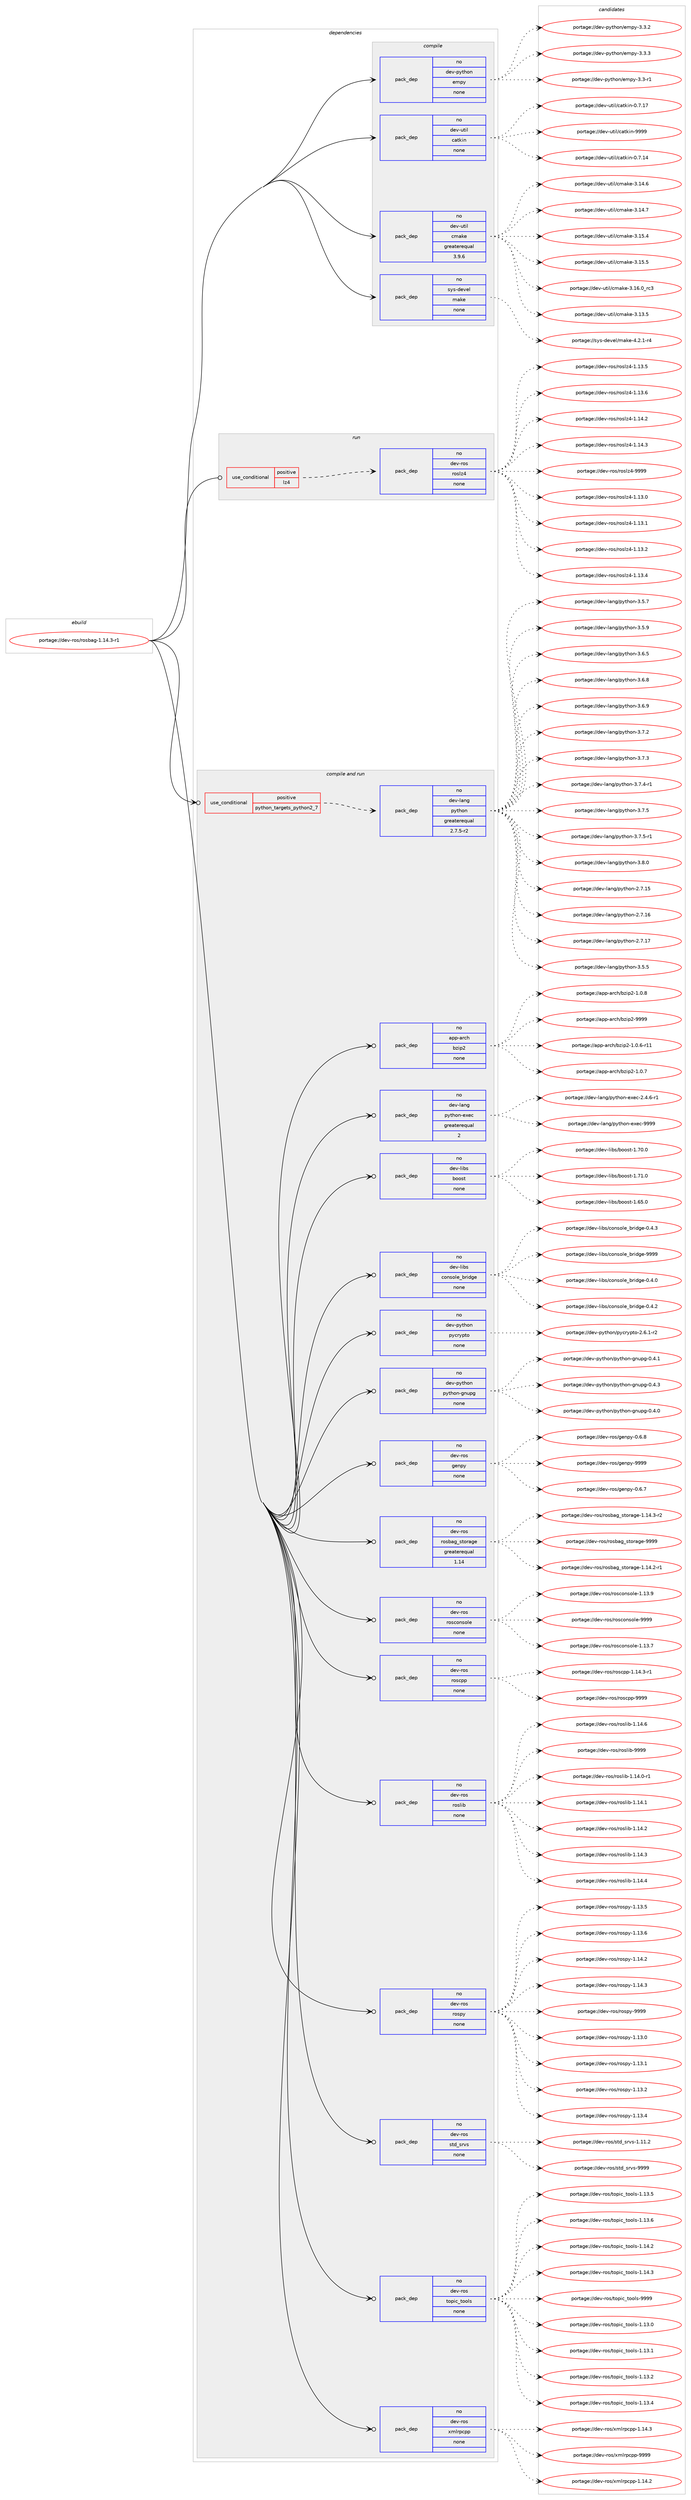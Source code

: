digraph prolog {

# *************
# Graph options
# *************

newrank=true;
concentrate=true;
compound=true;
graph [rankdir=LR,fontname=Helvetica,fontsize=10,ranksep=1.5];#, ranksep=2.5, nodesep=0.2];
edge  [arrowhead=vee];
node  [fontname=Helvetica,fontsize=10];

# **********
# The ebuild
# **********

subgraph cluster_leftcol {
color=gray;
rank=same;
label=<<i>ebuild</i>>;
id [label="portage://dev-ros/rosbag-1.14.3-r1", color=red, width=4, href="../dev-ros/rosbag-1.14.3-r1.svg"];
}

# ****************
# The dependencies
# ****************

subgraph cluster_midcol {
color=gray;
label=<<i>dependencies</i>>;
subgraph cluster_compile {
fillcolor="#eeeeee";
style=filled;
label=<<i>compile</i>>;
subgraph pack147929 {
dependency195119 [label=<<TABLE BORDER="0" CELLBORDER="1" CELLSPACING="0" CELLPADDING="4" WIDTH="220"><TR><TD ROWSPAN="6" CELLPADDING="30">pack_dep</TD></TR><TR><TD WIDTH="110">no</TD></TR><TR><TD>dev-python</TD></TR><TR><TD>empy</TD></TR><TR><TD>none</TD></TR><TR><TD></TD></TR></TABLE>>, shape=none, color=blue];
}
id:e -> dependency195119:w [weight=20,style="solid",arrowhead="vee"];
subgraph pack147930 {
dependency195120 [label=<<TABLE BORDER="0" CELLBORDER="1" CELLSPACING="0" CELLPADDING="4" WIDTH="220"><TR><TD ROWSPAN="6" CELLPADDING="30">pack_dep</TD></TR><TR><TD WIDTH="110">no</TD></TR><TR><TD>dev-util</TD></TR><TR><TD>catkin</TD></TR><TR><TD>none</TD></TR><TR><TD></TD></TR></TABLE>>, shape=none, color=blue];
}
id:e -> dependency195120:w [weight=20,style="solid",arrowhead="vee"];
subgraph pack147931 {
dependency195121 [label=<<TABLE BORDER="0" CELLBORDER="1" CELLSPACING="0" CELLPADDING="4" WIDTH="220"><TR><TD ROWSPAN="6" CELLPADDING="30">pack_dep</TD></TR><TR><TD WIDTH="110">no</TD></TR><TR><TD>dev-util</TD></TR><TR><TD>cmake</TD></TR><TR><TD>greaterequal</TD></TR><TR><TD>3.9.6</TD></TR></TABLE>>, shape=none, color=blue];
}
id:e -> dependency195121:w [weight=20,style="solid",arrowhead="vee"];
subgraph pack147932 {
dependency195122 [label=<<TABLE BORDER="0" CELLBORDER="1" CELLSPACING="0" CELLPADDING="4" WIDTH="220"><TR><TD ROWSPAN="6" CELLPADDING="30">pack_dep</TD></TR><TR><TD WIDTH="110">no</TD></TR><TR><TD>sys-devel</TD></TR><TR><TD>make</TD></TR><TR><TD>none</TD></TR><TR><TD></TD></TR></TABLE>>, shape=none, color=blue];
}
id:e -> dependency195122:w [weight=20,style="solid",arrowhead="vee"];
}
subgraph cluster_compileandrun {
fillcolor="#eeeeee";
style=filled;
label=<<i>compile and run</i>>;
subgraph cond43762 {
dependency195123 [label=<<TABLE BORDER="0" CELLBORDER="1" CELLSPACING="0" CELLPADDING="4"><TR><TD ROWSPAN="3" CELLPADDING="10">use_conditional</TD></TR><TR><TD>positive</TD></TR><TR><TD>python_targets_python2_7</TD></TR></TABLE>>, shape=none, color=red];
subgraph pack147933 {
dependency195124 [label=<<TABLE BORDER="0" CELLBORDER="1" CELLSPACING="0" CELLPADDING="4" WIDTH="220"><TR><TD ROWSPAN="6" CELLPADDING="30">pack_dep</TD></TR><TR><TD WIDTH="110">no</TD></TR><TR><TD>dev-lang</TD></TR><TR><TD>python</TD></TR><TR><TD>greaterequal</TD></TR><TR><TD>2.7.5-r2</TD></TR></TABLE>>, shape=none, color=blue];
}
dependency195123:e -> dependency195124:w [weight=20,style="dashed",arrowhead="vee"];
}
id:e -> dependency195123:w [weight=20,style="solid",arrowhead="odotvee"];
subgraph pack147934 {
dependency195125 [label=<<TABLE BORDER="0" CELLBORDER="1" CELLSPACING="0" CELLPADDING="4" WIDTH="220"><TR><TD ROWSPAN="6" CELLPADDING="30">pack_dep</TD></TR><TR><TD WIDTH="110">no</TD></TR><TR><TD>app-arch</TD></TR><TR><TD>bzip2</TD></TR><TR><TD>none</TD></TR><TR><TD></TD></TR></TABLE>>, shape=none, color=blue];
}
id:e -> dependency195125:w [weight=20,style="solid",arrowhead="odotvee"];
subgraph pack147935 {
dependency195126 [label=<<TABLE BORDER="0" CELLBORDER="1" CELLSPACING="0" CELLPADDING="4" WIDTH="220"><TR><TD ROWSPAN="6" CELLPADDING="30">pack_dep</TD></TR><TR><TD WIDTH="110">no</TD></TR><TR><TD>dev-lang</TD></TR><TR><TD>python-exec</TD></TR><TR><TD>greaterequal</TD></TR><TR><TD>2</TD></TR></TABLE>>, shape=none, color=blue];
}
id:e -> dependency195126:w [weight=20,style="solid",arrowhead="odotvee"];
subgraph pack147936 {
dependency195127 [label=<<TABLE BORDER="0" CELLBORDER="1" CELLSPACING="0" CELLPADDING="4" WIDTH="220"><TR><TD ROWSPAN="6" CELLPADDING="30">pack_dep</TD></TR><TR><TD WIDTH="110">no</TD></TR><TR><TD>dev-libs</TD></TR><TR><TD>boost</TD></TR><TR><TD>none</TD></TR><TR><TD></TD></TR></TABLE>>, shape=none, color=blue];
}
id:e -> dependency195127:w [weight=20,style="solid",arrowhead="odotvee"];
subgraph pack147937 {
dependency195128 [label=<<TABLE BORDER="0" CELLBORDER="1" CELLSPACING="0" CELLPADDING="4" WIDTH="220"><TR><TD ROWSPAN="6" CELLPADDING="30">pack_dep</TD></TR><TR><TD WIDTH="110">no</TD></TR><TR><TD>dev-libs</TD></TR><TR><TD>console_bridge</TD></TR><TR><TD>none</TD></TR><TR><TD></TD></TR></TABLE>>, shape=none, color=blue];
}
id:e -> dependency195128:w [weight=20,style="solid",arrowhead="odotvee"];
subgraph pack147938 {
dependency195129 [label=<<TABLE BORDER="0" CELLBORDER="1" CELLSPACING="0" CELLPADDING="4" WIDTH="220"><TR><TD ROWSPAN="6" CELLPADDING="30">pack_dep</TD></TR><TR><TD WIDTH="110">no</TD></TR><TR><TD>dev-python</TD></TR><TR><TD>pycrypto</TD></TR><TR><TD>none</TD></TR><TR><TD></TD></TR></TABLE>>, shape=none, color=blue];
}
id:e -> dependency195129:w [weight=20,style="solid",arrowhead="odotvee"];
subgraph pack147939 {
dependency195130 [label=<<TABLE BORDER="0" CELLBORDER="1" CELLSPACING="0" CELLPADDING="4" WIDTH="220"><TR><TD ROWSPAN="6" CELLPADDING="30">pack_dep</TD></TR><TR><TD WIDTH="110">no</TD></TR><TR><TD>dev-python</TD></TR><TR><TD>python-gnupg</TD></TR><TR><TD>none</TD></TR><TR><TD></TD></TR></TABLE>>, shape=none, color=blue];
}
id:e -> dependency195130:w [weight=20,style="solid",arrowhead="odotvee"];
subgraph pack147940 {
dependency195131 [label=<<TABLE BORDER="0" CELLBORDER="1" CELLSPACING="0" CELLPADDING="4" WIDTH="220"><TR><TD ROWSPAN="6" CELLPADDING="30">pack_dep</TD></TR><TR><TD WIDTH="110">no</TD></TR><TR><TD>dev-ros</TD></TR><TR><TD>genpy</TD></TR><TR><TD>none</TD></TR><TR><TD></TD></TR></TABLE>>, shape=none, color=blue];
}
id:e -> dependency195131:w [weight=20,style="solid",arrowhead="odotvee"];
subgraph pack147941 {
dependency195132 [label=<<TABLE BORDER="0" CELLBORDER="1" CELLSPACING="0" CELLPADDING="4" WIDTH="220"><TR><TD ROWSPAN="6" CELLPADDING="30">pack_dep</TD></TR><TR><TD WIDTH="110">no</TD></TR><TR><TD>dev-ros</TD></TR><TR><TD>rosbag_storage</TD></TR><TR><TD>greaterequal</TD></TR><TR><TD>1.14</TD></TR></TABLE>>, shape=none, color=blue];
}
id:e -> dependency195132:w [weight=20,style="solid",arrowhead="odotvee"];
subgraph pack147942 {
dependency195133 [label=<<TABLE BORDER="0" CELLBORDER="1" CELLSPACING="0" CELLPADDING="4" WIDTH="220"><TR><TD ROWSPAN="6" CELLPADDING="30">pack_dep</TD></TR><TR><TD WIDTH="110">no</TD></TR><TR><TD>dev-ros</TD></TR><TR><TD>rosconsole</TD></TR><TR><TD>none</TD></TR><TR><TD></TD></TR></TABLE>>, shape=none, color=blue];
}
id:e -> dependency195133:w [weight=20,style="solid",arrowhead="odotvee"];
subgraph pack147943 {
dependency195134 [label=<<TABLE BORDER="0" CELLBORDER="1" CELLSPACING="0" CELLPADDING="4" WIDTH="220"><TR><TD ROWSPAN="6" CELLPADDING="30">pack_dep</TD></TR><TR><TD WIDTH="110">no</TD></TR><TR><TD>dev-ros</TD></TR><TR><TD>roscpp</TD></TR><TR><TD>none</TD></TR><TR><TD></TD></TR></TABLE>>, shape=none, color=blue];
}
id:e -> dependency195134:w [weight=20,style="solid",arrowhead="odotvee"];
subgraph pack147944 {
dependency195135 [label=<<TABLE BORDER="0" CELLBORDER="1" CELLSPACING="0" CELLPADDING="4" WIDTH="220"><TR><TD ROWSPAN="6" CELLPADDING="30">pack_dep</TD></TR><TR><TD WIDTH="110">no</TD></TR><TR><TD>dev-ros</TD></TR><TR><TD>roslib</TD></TR><TR><TD>none</TD></TR><TR><TD></TD></TR></TABLE>>, shape=none, color=blue];
}
id:e -> dependency195135:w [weight=20,style="solid",arrowhead="odotvee"];
subgraph pack147945 {
dependency195136 [label=<<TABLE BORDER="0" CELLBORDER="1" CELLSPACING="0" CELLPADDING="4" WIDTH="220"><TR><TD ROWSPAN="6" CELLPADDING="30">pack_dep</TD></TR><TR><TD WIDTH="110">no</TD></TR><TR><TD>dev-ros</TD></TR><TR><TD>rospy</TD></TR><TR><TD>none</TD></TR><TR><TD></TD></TR></TABLE>>, shape=none, color=blue];
}
id:e -> dependency195136:w [weight=20,style="solid",arrowhead="odotvee"];
subgraph pack147946 {
dependency195137 [label=<<TABLE BORDER="0" CELLBORDER="1" CELLSPACING="0" CELLPADDING="4" WIDTH="220"><TR><TD ROWSPAN="6" CELLPADDING="30">pack_dep</TD></TR><TR><TD WIDTH="110">no</TD></TR><TR><TD>dev-ros</TD></TR><TR><TD>std_srvs</TD></TR><TR><TD>none</TD></TR><TR><TD></TD></TR></TABLE>>, shape=none, color=blue];
}
id:e -> dependency195137:w [weight=20,style="solid",arrowhead="odotvee"];
subgraph pack147947 {
dependency195138 [label=<<TABLE BORDER="0" CELLBORDER="1" CELLSPACING="0" CELLPADDING="4" WIDTH="220"><TR><TD ROWSPAN="6" CELLPADDING="30">pack_dep</TD></TR><TR><TD WIDTH="110">no</TD></TR><TR><TD>dev-ros</TD></TR><TR><TD>topic_tools</TD></TR><TR><TD>none</TD></TR><TR><TD></TD></TR></TABLE>>, shape=none, color=blue];
}
id:e -> dependency195138:w [weight=20,style="solid",arrowhead="odotvee"];
subgraph pack147948 {
dependency195139 [label=<<TABLE BORDER="0" CELLBORDER="1" CELLSPACING="0" CELLPADDING="4" WIDTH="220"><TR><TD ROWSPAN="6" CELLPADDING="30">pack_dep</TD></TR><TR><TD WIDTH="110">no</TD></TR><TR><TD>dev-ros</TD></TR><TR><TD>xmlrpcpp</TD></TR><TR><TD>none</TD></TR><TR><TD></TD></TR></TABLE>>, shape=none, color=blue];
}
id:e -> dependency195139:w [weight=20,style="solid",arrowhead="odotvee"];
}
subgraph cluster_run {
fillcolor="#eeeeee";
style=filled;
label=<<i>run</i>>;
subgraph cond43763 {
dependency195140 [label=<<TABLE BORDER="0" CELLBORDER="1" CELLSPACING="0" CELLPADDING="4"><TR><TD ROWSPAN="3" CELLPADDING="10">use_conditional</TD></TR><TR><TD>positive</TD></TR><TR><TD>lz4</TD></TR></TABLE>>, shape=none, color=red];
subgraph pack147949 {
dependency195141 [label=<<TABLE BORDER="0" CELLBORDER="1" CELLSPACING="0" CELLPADDING="4" WIDTH="220"><TR><TD ROWSPAN="6" CELLPADDING="30">pack_dep</TD></TR><TR><TD WIDTH="110">no</TD></TR><TR><TD>dev-ros</TD></TR><TR><TD>roslz4</TD></TR><TR><TD>none</TD></TR><TR><TD></TD></TR></TABLE>>, shape=none, color=blue];
}
dependency195140:e -> dependency195141:w [weight=20,style="dashed",arrowhead="vee"];
}
id:e -> dependency195140:w [weight=20,style="solid",arrowhead="odot"];
}
}

# **************
# The candidates
# **************

subgraph cluster_choices {
rank=same;
color=gray;
label=<<i>candidates</i>>;

subgraph choice147929 {
color=black;
nodesep=1;
choiceportage1001011184511212111610411111047101109112121455146514511449 [label="portage://dev-python/empy-3.3-r1", color=red, width=4,href="../dev-python/empy-3.3-r1.svg"];
choiceportage1001011184511212111610411111047101109112121455146514650 [label="portage://dev-python/empy-3.3.2", color=red, width=4,href="../dev-python/empy-3.3.2.svg"];
choiceportage1001011184511212111610411111047101109112121455146514651 [label="portage://dev-python/empy-3.3.3", color=red, width=4,href="../dev-python/empy-3.3.3.svg"];
dependency195119:e -> choiceportage1001011184511212111610411111047101109112121455146514511449:w [style=dotted,weight="100"];
dependency195119:e -> choiceportage1001011184511212111610411111047101109112121455146514650:w [style=dotted,weight="100"];
dependency195119:e -> choiceportage1001011184511212111610411111047101109112121455146514651:w [style=dotted,weight="100"];
}
subgraph choice147930 {
color=black;
nodesep=1;
choiceportage1001011184511711610510847999711610710511045484655464952 [label="portage://dev-util/catkin-0.7.14", color=red, width=4,href="../dev-util/catkin-0.7.14.svg"];
choiceportage1001011184511711610510847999711610710511045484655464955 [label="portage://dev-util/catkin-0.7.17", color=red, width=4,href="../dev-util/catkin-0.7.17.svg"];
choiceportage100101118451171161051084799971161071051104557575757 [label="portage://dev-util/catkin-9999", color=red, width=4,href="../dev-util/catkin-9999.svg"];
dependency195120:e -> choiceportage1001011184511711610510847999711610710511045484655464952:w [style=dotted,weight="100"];
dependency195120:e -> choiceportage1001011184511711610510847999711610710511045484655464955:w [style=dotted,weight="100"];
dependency195120:e -> choiceportage100101118451171161051084799971161071051104557575757:w [style=dotted,weight="100"];
}
subgraph choice147931 {
color=black;
nodesep=1;
choiceportage1001011184511711610510847991099710710145514649514653 [label="portage://dev-util/cmake-3.13.5", color=red, width=4,href="../dev-util/cmake-3.13.5.svg"];
choiceportage1001011184511711610510847991099710710145514649524654 [label="portage://dev-util/cmake-3.14.6", color=red, width=4,href="../dev-util/cmake-3.14.6.svg"];
choiceportage1001011184511711610510847991099710710145514649524655 [label="portage://dev-util/cmake-3.14.7", color=red, width=4,href="../dev-util/cmake-3.14.7.svg"];
choiceportage1001011184511711610510847991099710710145514649534652 [label="portage://dev-util/cmake-3.15.4", color=red, width=4,href="../dev-util/cmake-3.15.4.svg"];
choiceportage1001011184511711610510847991099710710145514649534653 [label="portage://dev-util/cmake-3.15.5", color=red, width=4,href="../dev-util/cmake-3.15.5.svg"];
choiceportage1001011184511711610510847991099710710145514649544648951149951 [label="portage://dev-util/cmake-3.16.0_rc3", color=red, width=4,href="../dev-util/cmake-3.16.0_rc3.svg"];
dependency195121:e -> choiceportage1001011184511711610510847991099710710145514649514653:w [style=dotted,weight="100"];
dependency195121:e -> choiceportage1001011184511711610510847991099710710145514649524654:w [style=dotted,weight="100"];
dependency195121:e -> choiceportage1001011184511711610510847991099710710145514649524655:w [style=dotted,weight="100"];
dependency195121:e -> choiceportage1001011184511711610510847991099710710145514649534652:w [style=dotted,weight="100"];
dependency195121:e -> choiceportage1001011184511711610510847991099710710145514649534653:w [style=dotted,weight="100"];
dependency195121:e -> choiceportage1001011184511711610510847991099710710145514649544648951149951:w [style=dotted,weight="100"];
}
subgraph choice147932 {
color=black;
nodesep=1;
choiceportage1151211154510010111810110847109971071014552465046494511452 [label="portage://sys-devel/make-4.2.1-r4", color=red, width=4,href="../sys-devel/make-4.2.1-r4.svg"];
dependency195122:e -> choiceportage1151211154510010111810110847109971071014552465046494511452:w [style=dotted,weight="100"];
}
subgraph choice147933 {
color=black;
nodesep=1;
choiceportage10010111845108971101034711212111610411111045504655464953 [label="portage://dev-lang/python-2.7.15", color=red, width=4,href="../dev-lang/python-2.7.15.svg"];
choiceportage10010111845108971101034711212111610411111045504655464954 [label="portage://dev-lang/python-2.7.16", color=red, width=4,href="../dev-lang/python-2.7.16.svg"];
choiceportage10010111845108971101034711212111610411111045504655464955 [label="portage://dev-lang/python-2.7.17", color=red, width=4,href="../dev-lang/python-2.7.17.svg"];
choiceportage100101118451089711010347112121116104111110455146534653 [label="portage://dev-lang/python-3.5.5", color=red, width=4,href="../dev-lang/python-3.5.5.svg"];
choiceportage100101118451089711010347112121116104111110455146534655 [label="portage://dev-lang/python-3.5.7", color=red, width=4,href="../dev-lang/python-3.5.7.svg"];
choiceportage100101118451089711010347112121116104111110455146534657 [label="portage://dev-lang/python-3.5.9", color=red, width=4,href="../dev-lang/python-3.5.9.svg"];
choiceportage100101118451089711010347112121116104111110455146544653 [label="portage://dev-lang/python-3.6.5", color=red, width=4,href="../dev-lang/python-3.6.5.svg"];
choiceportage100101118451089711010347112121116104111110455146544656 [label="portage://dev-lang/python-3.6.8", color=red, width=4,href="../dev-lang/python-3.6.8.svg"];
choiceportage100101118451089711010347112121116104111110455146544657 [label="portage://dev-lang/python-3.6.9", color=red, width=4,href="../dev-lang/python-3.6.9.svg"];
choiceportage100101118451089711010347112121116104111110455146554650 [label="portage://dev-lang/python-3.7.2", color=red, width=4,href="../dev-lang/python-3.7.2.svg"];
choiceportage100101118451089711010347112121116104111110455146554651 [label="portage://dev-lang/python-3.7.3", color=red, width=4,href="../dev-lang/python-3.7.3.svg"];
choiceportage1001011184510897110103471121211161041111104551465546524511449 [label="portage://dev-lang/python-3.7.4-r1", color=red, width=4,href="../dev-lang/python-3.7.4-r1.svg"];
choiceportage100101118451089711010347112121116104111110455146554653 [label="portage://dev-lang/python-3.7.5", color=red, width=4,href="../dev-lang/python-3.7.5.svg"];
choiceportage1001011184510897110103471121211161041111104551465546534511449 [label="portage://dev-lang/python-3.7.5-r1", color=red, width=4,href="../dev-lang/python-3.7.5-r1.svg"];
choiceportage100101118451089711010347112121116104111110455146564648 [label="portage://dev-lang/python-3.8.0", color=red, width=4,href="../dev-lang/python-3.8.0.svg"];
dependency195124:e -> choiceportage10010111845108971101034711212111610411111045504655464953:w [style=dotted,weight="100"];
dependency195124:e -> choiceportage10010111845108971101034711212111610411111045504655464954:w [style=dotted,weight="100"];
dependency195124:e -> choiceportage10010111845108971101034711212111610411111045504655464955:w [style=dotted,weight="100"];
dependency195124:e -> choiceportage100101118451089711010347112121116104111110455146534653:w [style=dotted,weight="100"];
dependency195124:e -> choiceportage100101118451089711010347112121116104111110455146534655:w [style=dotted,weight="100"];
dependency195124:e -> choiceportage100101118451089711010347112121116104111110455146534657:w [style=dotted,weight="100"];
dependency195124:e -> choiceportage100101118451089711010347112121116104111110455146544653:w [style=dotted,weight="100"];
dependency195124:e -> choiceportage100101118451089711010347112121116104111110455146544656:w [style=dotted,weight="100"];
dependency195124:e -> choiceportage100101118451089711010347112121116104111110455146544657:w [style=dotted,weight="100"];
dependency195124:e -> choiceportage100101118451089711010347112121116104111110455146554650:w [style=dotted,weight="100"];
dependency195124:e -> choiceportage100101118451089711010347112121116104111110455146554651:w [style=dotted,weight="100"];
dependency195124:e -> choiceportage1001011184510897110103471121211161041111104551465546524511449:w [style=dotted,weight="100"];
dependency195124:e -> choiceportage100101118451089711010347112121116104111110455146554653:w [style=dotted,weight="100"];
dependency195124:e -> choiceportage1001011184510897110103471121211161041111104551465546534511449:w [style=dotted,weight="100"];
dependency195124:e -> choiceportage100101118451089711010347112121116104111110455146564648:w [style=dotted,weight="100"];
}
subgraph choice147934 {
color=black;
nodesep=1;
choiceportage97112112459711499104479812210511250454946484654451144949 [label="portage://app-arch/bzip2-1.0.6-r11", color=red, width=4,href="../app-arch/bzip2-1.0.6-r11.svg"];
choiceportage97112112459711499104479812210511250454946484655 [label="portage://app-arch/bzip2-1.0.7", color=red, width=4,href="../app-arch/bzip2-1.0.7.svg"];
choiceportage97112112459711499104479812210511250454946484656 [label="portage://app-arch/bzip2-1.0.8", color=red, width=4,href="../app-arch/bzip2-1.0.8.svg"];
choiceportage971121124597114991044798122105112504557575757 [label="portage://app-arch/bzip2-9999", color=red, width=4,href="../app-arch/bzip2-9999.svg"];
dependency195125:e -> choiceportage97112112459711499104479812210511250454946484654451144949:w [style=dotted,weight="100"];
dependency195125:e -> choiceportage97112112459711499104479812210511250454946484655:w [style=dotted,weight="100"];
dependency195125:e -> choiceportage97112112459711499104479812210511250454946484656:w [style=dotted,weight="100"];
dependency195125:e -> choiceportage971121124597114991044798122105112504557575757:w [style=dotted,weight="100"];
}
subgraph choice147935 {
color=black;
nodesep=1;
choiceportage10010111845108971101034711212111610411111045101120101994550465246544511449 [label="portage://dev-lang/python-exec-2.4.6-r1", color=red, width=4,href="../dev-lang/python-exec-2.4.6-r1.svg"];
choiceportage10010111845108971101034711212111610411111045101120101994557575757 [label="portage://dev-lang/python-exec-9999", color=red, width=4,href="../dev-lang/python-exec-9999.svg"];
dependency195126:e -> choiceportage10010111845108971101034711212111610411111045101120101994550465246544511449:w [style=dotted,weight="100"];
dependency195126:e -> choiceportage10010111845108971101034711212111610411111045101120101994557575757:w [style=dotted,weight="100"];
}
subgraph choice147936 {
color=black;
nodesep=1;
choiceportage1001011184510810598115479811111111511645494654534648 [label="portage://dev-libs/boost-1.65.0", color=red, width=4,href="../dev-libs/boost-1.65.0.svg"];
choiceportage1001011184510810598115479811111111511645494655484648 [label="portage://dev-libs/boost-1.70.0", color=red, width=4,href="../dev-libs/boost-1.70.0.svg"];
choiceportage1001011184510810598115479811111111511645494655494648 [label="portage://dev-libs/boost-1.71.0", color=red, width=4,href="../dev-libs/boost-1.71.0.svg"];
dependency195127:e -> choiceportage1001011184510810598115479811111111511645494654534648:w [style=dotted,weight="100"];
dependency195127:e -> choiceportage1001011184510810598115479811111111511645494655484648:w [style=dotted,weight="100"];
dependency195127:e -> choiceportage1001011184510810598115479811111111511645494655494648:w [style=dotted,weight="100"];
}
subgraph choice147937 {
color=black;
nodesep=1;
choiceportage100101118451081059811547991111101151111081019598114105100103101454846524648 [label="portage://dev-libs/console_bridge-0.4.0", color=red, width=4,href="../dev-libs/console_bridge-0.4.0.svg"];
choiceportage100101118451081059811547991111101151111081019598114105100103101454846524650 [label="portage://dev-libs/console_bridge-0.4.2", color=red, width=4,href="../dev-libs/console_bridge-0.4.2.svg"];
choiceportage100101118451081059811547991111101151111081019598114105100103101454846524651 [label="portage://dev-libs/console_bridge-0.4.3", color=red, width=4,href="../dev-libs/console_bridge-0.4.3.svg"];
choiceportage1001011184510810598115479911111011511110810195981141051001031014557575757 [label="portage://dev-libs/console_bridge-9999", color=red, width=4,href="../dev-libs/console_bridge-9999.svg"];
dependency195128:e -> choiceportage100101118451081059811547991111101151111081019598114105100103101454846524648:w [style=dotted,weight="100"];
dependency195128:e -> choiceportage100101118451081059811547991111101151111081019598114105100103101454846524650:w [style=dotted,weight="100"];
dependency195128:e -> choiceportage100101118451081059811547991111101151111081019598114105100103101454846524651:w [style=dotted,weight="100"];
dependency195128:e -> choiceportage1001011184510810598115479911111011511110810195981141051001031014557575757:w [style=dotted,weight="100"];
}
subgraph choice147938 {
color=black;
nodesep=1;
choiceportage1001011184511212111610411111047112121991141211121161114550465446494511450 [label="portage://dev-python/pycrypto-2.6.1-r2", color=red, width=4,href="../dev-python/pycrypto-2.6.1-r2.svg"];
dependency195129:e -> choiceportage1001011184511212111610411111047112121991141211121161114550465446494511450:w [style=dotted,weight="100"];
}
subgraph choice147939 {
color=black;
nodesep=1;
choiceportage100101118451121211161041111104711212111610411111045103110117112103454846524648 [label="portage://dev-python/python-gnupg-0.4.0", color=red, width=4,href="../dev-python/python-gnupg-0.4.0.svg"];
choiceportage100101118451121211161041111104711212111610411111045103110117112103454846524649 [label="portage://dev-python/python-gnupg-0.4.1", color=red, width=4,href="../dev-python/python-gnupg-0.4.1.svg"];
choiceportage100101118451121211161041111104711212111610411111045103110117112103454846524651 [label="portage://dev-python/python-gnupg-0.4.3", color=red, width=4,href="../dev-python/python-gnupg-0.4.3.svg"];
dependency195130:e -> choiceportage100101118451121211161041111104711212111610411111045103110117112103454846524648:w [style=dotted,weight="100"];
dependency195130:e -> choiceportage100101118451121211161041111104711212111610411111045103110117112103454846524649:w [style=dotted,weight="100"];
dependency195130:e -> choiceportage100101118451121211161041111104711212111610411111045103110117112103454846524651:w [style=dotted,weight="100"];
}
subgraph choice147940 {
color=black;
nodesep=1;
choiceportage1001011184511411111547103101110112121454846544655 [label="portage://dev-ros/genpy-0.6.7", color=red, width=4,href="../dev-ros/genpy-0.6.7.svg"];
choiceportage1001011184511411111547103101110112121454846544656 [label="portage://dev-ros/genpy-0.6.8", color=red, width=4,href="../dev-ros/genpy-0.6.8.svg"];
choiceportage10010111845114111115471031011101121214557575757 [label="portage://dev-ros/genpy-9999", color=red, width=4,href="../dev-ros/genpy-9999.svg"];
dependency195131:e -> choiceportage1001011184511411111547103101110112121454846544655:w [style=dotted,weight="100"];
dependency195131:e -> choiceportage1001011184511411111547103101110112121454846544656:w [style=dotted,weight="100"];
dependency195131:e -> choiceportage10010111845114111115471031011101121214557575757:w [style=dotted,weight="100"];
}
subgraph choice147941 {
color=black;
nodesep=1;
choiceportage100101118451141111154711411111598971039511511611111497103101454946495246504511449 [label="portage://dev-ros/rosbag_storage-1.14.2-r1", color=red, width=4,href="../dev-ros/rosbag_storage-1.14.2-r1.svg"];
choiceportage100101118451141111154711411111598971039511511611111497103101454946495246514511450 [label="portage://dev-ros/rosbag_storage-1.14.3-r2", color=red, width=4,href="../dev-ros/rosbag_storage-1.14.3-r2.svg"];
choiceportage1001011184511411111547114111115989710395115116111114971031014557575757 [label="portage://dev-ros/rosbag_storage-9999", color=red, width=4,href="../dev-ros/rosbag_storage-9999.svg"];
dependency195132:e -> choiceportage100101118451141111154711411111598971039511511611111497103101454946495246504511449:w [style=dotted,weight="100"];
dependency195132:e -> choiceportage100101118451141111154711411111598971039511511611111497103101454946495246514511450:w [style=dotted,weight="100"];
dependency195132:e -> choiceportage1001011184511411111547114111115989710395115116111114971031014557575757:w [style=dotted,weight="100"];
}
subgraph choice147942 {
color=black;
nodesep=1;
choiceportage10010111845114111115471141111159911111011511110810145494649514655 [label="portage://dev-ros/rosconsole-1.13.7", color=red, width=4,href="../dev-ros/rosconsole-1.13.7.svg"];
choiceportage10010111845114111115471141111159911111011511110810145494649514657 [label="portage://dev-ros/rosconsole-1.13.9", color=red, width=4,href="../dev-ros/rosconsole-1.13.9.svg"];
choiceportage1001011184511411111547114111115991111101151111081014557575757 [label="portage://dev-ros/rosconsole-9999", color=red, width=4,href="../dev-ros/rosconsole-9999.svg"];
dependency195133:e -> choiceportage10010111845114111115471141111159911111011511110810145494649514655:w [style=dotted,weight="100"];
dependency195133:e -> choiceportage10010111845114111115471141111159911111011511110810145494649514657:w [style=dotted,weight="100"];
dependency195133:e -> choiceportage1001011184511411111547114111115991111101151111081014557575757:w [style=dotted,weight="100"];
}
subgraph choice147943 {
color=black;
nodesep=1;
choiceportage100101118451141111154711411111599112112454946495246514511449 [label="portage://dev-ros/roscpp-1.14.3-r1", color=red, width=4,href="../dev-ros/roscpp-1.14.3-r1.svg"];
choiceportage1001011184511411111547114111115991121124557575757 [label="portage://dev-ros/roscpp-9999", color=red, width=4,href="../dev-ros/roscpp-9999.svg"];
dependency195134:e -> choiceportage100101118451141111154711411111599112112454946495246514511449:w [style=dotted,weight="100"];
dependency195134:e -> choiceportage1001011184511411111547114111115991121124557575757:w [style=dotted,weight="100"];
}
subgraph choice147944 {
color=black;
nodesep=1;
choiceportage100101118451141111154711411111510810598454946495246484511449 [label="portage://dev-ros/roslib-1.14.0-r1", color=red, width=4,href="../dev-ros/roslib-1.14.0-r1.svg"];
choiceportage10010111845114111115471141111151081059845494649524649 [label="portage://dev-ros/roslib-1.14.1", color=red, width=4,href="../dev-ros/roslib-1.14.1.svg"];
choiceportage10010111845114111115471141111151081059845494649524650 [label="portage://dev-ros/roslib-1.14.2", color=red, width=4,href="../dev-ros/roslib-1.14.2.svg"];
choiceportage10010111845114111115471141111151081059845494649524651 [label="portage://dev-ros/roslib-1.14.3", color=red, width=4,href="../dev-ros/roslib-1.14.3.svg"];
choiceportage10010111845114111115471141111151081059845494649524652 [label="portage://dev-ros/roslib-1.14.4", color=red, width=4,href="../dev-ros/roslib-1.14.4.svg"];
choiceportage10010111845114111115471141111151081059845494649524654 [label="portage://dev-ros/roslib-1.14.6", color=red, width=4,href="../dev-ros/roslib-1.14.6.svg"];
choiceportage1001011184511411111547114111115108105984557575757 [label="portage://dev-ros/roslib-9999", color=red, width=4,href="../dev-ros/roslib-9999.svg"];
dependency195135:e -> choiceportage100101118451141111154711411111510810598454946495246484511449:w [style=dotted,weight="100"];
dependency195135:e -> choiceportage10010111845114111115471141111151081059845494649524649:w [style=dotted,weight="100"];
dependency195135:e -> choiceportage10010111845114111115471141111151081059845494649524650:w [style=dotted,weight="100"];
dependency195135:e -> choiceportage10010111845114111115471141111151081059845494649524651:w [style=dotted,weight="100"];
dependency195135:e -> choiceportage10010111845114111115471141111151081059845494649524652:w [style=dotted,weight="100"];
dependency195135:e -> choiceportage10010111845114111115471141111151081059845494649524654:w [style=dotted,weight="100"];
dependency195135:e -> choiceportage1001011184511411111547114111115108105984557575757:w [style=dotted,weight="100"];
}
subgraph choice147945 {
color=black;
nodesep=1;
choiceportage100101118451141111154711411111511212145494649514648 [label="portage://dev-ros/rospy-1.13.0", color=red, width=4,href="../dev-ros/rospy-1.13.0.svg"];
choiceportage100101118451141111154711411111511212145494649514649 [label="portage://dev-ros/rospy-1.13.1", color=red, width=4,href="../dev-ros/rospy-1.13.1.svg"];
choiceportage100101118451141111154711411111511212145494649514650 [label="portage://dev-ros/rospy-1.13.2", color=red, width=4,href="../dev-ros/rospy-1.13.2.svg"];
choiceportage100101118451141111154711411111511212145494649514652 [label="portage://dev-ros/rospy-1.13.4", color=red, width=4,href="../dev-ros/rospy-1.13.4.svg"];
choiceportage100101118451141111154711411111511212145494649514653 [label="portage://dev-ros/rospy-1.13.5", color=red, width=4,href="../dev-ros/rospy-1.13.5.svg"];
choiceportage100101118451141111154711411111511212145494649514654 [label="portage://dev-ros/rospy-1.13.6", color=red, width=4,href="../dev-ros/rospy-1.13.6.svg"];
choiceportage100101118451141111154711411111511212145494649524650 [label="portage://dev-ros/rospy-1.14.2", color=red, width=4,href="../dev-ros/rospy-1.14.2.svg"];
choiceportage100101118451141111154711411111511212145494649524651 [label="portage://dev-ros/rospy-1.14.3", color=red, width=4,href="../dev-ros/rospy-1.14.3.svg"];
choiceportage10010111845114111115471141111151121214557575757 [label="portage://dev-ros/rospy-9999", color=red, width=4,href="../dev-ros/rospy-9999.svg"];
dependency195136:e -> choiceportage100101118451141111154711411111511212145494649514648:w [style=dotted,weight="100"];
dependency195136:e -> choiceportage100101118451141111154711411111511212145494649514649:w [style=dotted,weight="100"];
dependency195136:e -> choiceportage100101118451141111154711411111511212145494649514650:w [style=dotted,weight="100"];
dependency195136:e -> choiceportage100101118451141111154711411111511212145494649514652:w [style=dotted,weight="100"];
dependency195136:e -> choiceportage100101118451141111154711411111511212145494649514653:w [style=dotted,weight="100"];
dependency195136:e -> choiceportage100101118451141111154711411111511212145494649514654:w [style=dotted,weight="100"];
dependency195136:e -> choiceportage100101118451141111154711411111511212145494649524650:w [style=dotted,weight="100"];
dependency195136:e -> choiceportage100101118451141111154711411111511212145494649524651:w [style=dotted,weight="100"];
dependency195136:e -> choiceportage10010111845114111115471141111151121214557575757:w [style=dotted,weight="100"];
}
subgraph choice147946 {
color=black;
nodesep=1;
choiceportage10010111845114111115471151161009511511411811545494649494650 [label="portage://dev-ros/std_srvs-1.11.2", color=red, width=4,href="../dev-ros/std_srvs-1.11.2.svg"];
choiceportage1001011184511411111547115116100951151141181154557575757 [label="portage://dev-ros/std_srvs-9999", color=red, width=4,href="../dev-ros/std_srvs-9999.svg"];
dependency195137:e -> choiceportage10010111845114111115471151161009511511411811545494649494650:w [style=dotted,weight="100"];
dependency195137:e -> choiceportage1001011184511411111547115116100951151141181154557575757:w [style=dotted,weight="100"];
}
subgraph choice147947 {
color=black;
nodesep=1;
choiceportage1001011184511411111547116111112105999511611111110811545494649514648 [label="portage://dev-ros/topic_tools-1.13.0", color=red, width=4,href="../dev-ros/topic_tools-1.13.0.svg"];
choiceportage1001011184511411111547116111112105999511611111110811545494649514649 [label="portage://dev-ros/topic_tools-1.13.1", color=red, width=4,href="../dev-ros/topic_tools-1.13.1.svg"];
choiceportage1001011184511411111547116111112105999511611111110811545494649514650 [label="portage://dev-ros/topic_tools-1.13.2", color=red, width=4,href="../dev-ros/topic_tools-1.13.2.svg"];
choiceportage1001011184511411111547116111112105999511611111110811545494649514652 [label="portage://dev-ros/topic_tools-1.13.4", color=red, width=4,href="../dev-ros/topic_tools-1.13.4.svg"];
choiceportage1001011184511411111547116111112105999511611111110811545494649514653 [label="portage://dev-ros/topic_tools-1.13.5", color=red, width=4,href="../dev-ros/topic_tools-1.13.5.svg"];
choiceportage1001011184511411111547116111112105999511611111110811545494649514654 [label="portage://dev-ros/topic_tools-1.13.6", color=red, width=4,href="../dev-ros/topic_tools-1.13.6.svg"];
choiceportage1001011184511411111547116111112105999511611111110811545494649524650 [label="portage://dev-ros/topic_tools-1.14.2", color=red, width=4,href="../dev-ros/topic_tools-1.14.2.svg"];
choiceportage1001011184511411111547116111112105999511611111110811545494649524651 [label="portage://dev-ros/topic_tools-1.14.3", color=red, width=4,href="../dev-ros/topic_tools-1.14.3.svg"];
choiceportage100101118451141111154711611111210599951161111111081154557575757 [label="portage://dev-ros/topic_tools-9999", color=red, width=4,href="../dev-ros/topic_tools-9999.svg"];
dependency195138:e -> choiceportage1001011184511411111547116111112105999511611111110811545494649514648:w [style=dotted,weight="100"];
dependency195138:e -> choiceportage1001011184511411111547116111112105999511611111110811545494649514649:w [style=dotted,weight="100"];
dependency195138:e -> choiceportage1001011184511411111547116111112105999511611111110811545494649514650:w [style=dotted,weight="100"];
dependency195138:e -> choiceportage1001011184511411111547116111112105999511611111110811545494649514652:w [style=dotted,weight="100"];
dependency195138:e -> choiceportage1001011184511411111547116111112105999511611111110811545494649514653:w [style=dotted,weight="100"];
dependency195138:e -> choiceportage1001011184511411111547116111112105999511611111110811545494649514654:w [style=dotted,weight="100"];
dependency195138:e -> choiceportage1001011184511411111547116111112105999511611111110811545494649524650:w [style=dotted,weight="100"];
dependency195138:e -> choiceportage1001011184511411111547116111112105999511611111110811545494649524651:w [style=dotted,weight="100"];
dependency195138:e -> choiceportage100101118451141111154711611111210599951161111111081154557575757:w [style=dotted,weight="100"];
}
subgraph choice147948 {
color=black;
nodesep=1;
choiceportage10010111845114111115471201091081141129911211245494649524650 [label="portage://dev-ros/xmlrpcpp-1.14.2", color=red, width=4,href="../dev-ros/xmlrpcpp-1.14.2.svg"];
choiceportage10010111845114111115471201091081141129911211245494649524651 [label="portage://dev-ros/xmlrpcpp-1.14.3", color=red, width=4,href="../dev-ros/xmlrpcpp-1.14.3.svg"];
choiceportage1001011184511411111547120109108114112991121124557575757 [label="portage://dev-ros/xmlrpcpp-9999", color=red, width=4,href="../dev-ros/xmlrpcpp-9999.svg"];
dependency195139:e -> choiceportage10010111845114111115471201091081141129911211245494649524650:w [style=dotted,weight="100"];
dependency195139:e -> choiceportage10010111845114111115471201091081141129911211245494649524651:w [style=dotted,weight="100"];
dependency195139:e -> choiceportage1001011184511411111547120109108114112991121124557575757:w [style=dotted,weight="100"];
}
subgraph choice147949 {
color=black;
nodesep=1;
choiceportage10010111845114111115471141111151081225245494649514648 [label="portage://dev-ros/roslz4-1.13.0", color=red, width=4,href="../dev-ros/roslz4-1.13.0.svg"];
choiceportage10010111845114111115471141111151081225245494649514649 [label="portage://dev-ros/roslz4-1.13.1", color=red, width=4,href="../dev-ros/roslz4-1.13.1.svg"];
choiceportage10010111845114111115471141111151081225245494649514650 [label="portage://dev-ros/roslz4-1.13.2", color=red, width=4,href="../dev-ros/roslz4-1.13.2.svg"];
choiceportage10010111845114111115471141111151081225245494649514652 [label="portage://dev-ros/roslz4-1.13.4", color=red, width=4,href="../dev-ros/roslz4-1.13.4.svg"];
choiceportage10010111845114111115471141111151081225245494649514653 [label="portage://dev-ros/roslz4-1.13.5", color=red, width=4,href="../dev-ros/roslz4-1.13.5.svg"];
choiceportage10010111845114111115471141111151081225245494649514654 [label="portage://dev-ros/roslz4-1.13.6", color=red, width=4,href="../dev-ros/roslz4-1.13.6.svg"];
choiceportage10010111845114111115471141111151081225245494649524650 [label="portage://dev-ros/roslz4-1.14.2", color=red, width=4,href="../dev-ros/roslz4-1.14.2.svg"];
choiceportage10010111845114111115471141111151081225245494649524651 [label="portage://dev-ros/roslz4-1.14.3", color=red, width=4,href="../dev-ros/roslz4-1.14.3.svg"];
choiceportage1001011184511411111547114111115108122524557575757 [label="portage://dev-ros/roslz4-9999", color=red, width=4,href="../dev-ros/roslz4-9999.svg"];
dependency195141:e -> choiceportage10010111845114111115471141111151081225245494649514648:w [style=dotted,weight="100"];
dependency195141:e -> choiceportage10010111845114111115471141111151081225245494649514649:w [style=dotted,weight="100"];
dependency195141:e -> choiceportage10010111845114111115471141111151081225245494649514650:w [style=dotted,weight="100"];
dependency195141:e -> choiceportage10010111845114111115471141111151081225245494649514652:w [style=dotted,weight="100"];
dependency195141:e -> choiceportage10010111845114111115471141111151081225245494649514653:w [style=dotted,weight="100"];
dependency195141:e -> choiceportage10010111845114111115471141111151081225245494649514654:w [style=dotted,weight="100"];
dependency195141:e -> choiceportage10010111845114111115471141111151081225245494649524650:w [style=dotted,weight="100"];
dependency195141:e -> choiceportage10010111845114111115471141111151081225245494649524651:w [style=dotted,weight="100"];
dependency195141:e -> choiceportage1001011184511411111547114111115108122524557575757:w [style=dotted,weight="100"];
}
}

}
